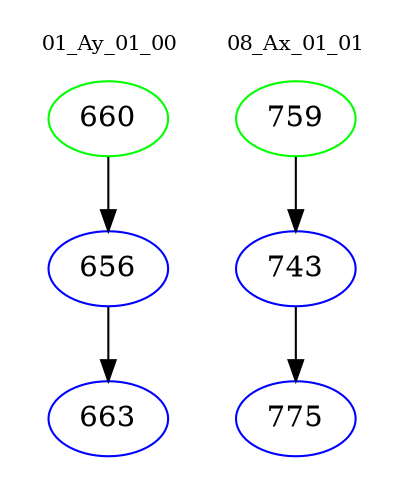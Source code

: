 digraph{
subgraph cluster_0 {
color = white
label = "01_Ay_01_00";
fontsize=10;
T0_660 [label="660", color="green"]
T0_660 -> T0_656 [color="black"]
T0_656 [label="656", color="blue"]
T0_656 -> T0_663 [color="black"]
T0_663 [label="663", color="blue"]
}
subgraph cluster_1 {
color = white
label = "08_Ax_01_01";
fontsize=10;
T1_759 [label="759", color="green"]
T1_759 -> T1_743 [color="black"]
T1_743 [label="743", color="blue"]
T1_743 -> T1_775 [color="black"]
T1_775 [label="775", color="blue"]
}
}
